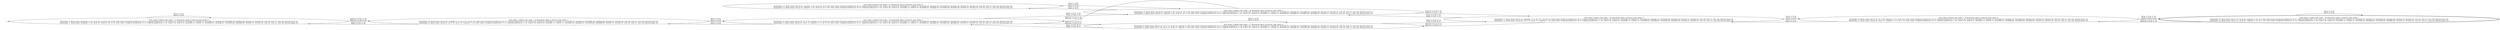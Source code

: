 digraph {
rankdir="LR"
s0[label="state_index=0 global_state_index = 13 abstraction_index=2 abstract_state_index=0
State(index=0, fluent atoms=[(capacity v1 c2), (at p1 l2), (at p2 l1), (at v1 l2)], static atoms=[(capacity-predecessor c0 c1), (capacity-predecessor c1 c2), (road l1 l2), (road l2 l1), (locatable v1), (vehicle v1), (locatable p1), (package p1), (locatable p2), (package p2), (location l1), (location l2), (size c0), (size c1), (size c2)], derived atoms=[])
State(index=1, fluent atoms=[(capacity v1 c2), (at p1 l2), (at p2 l1), (at v1 l1)], static atoms=[(capacity-predecessor c0 c1), (capacity-predecessor c1 c2), (road l1 l2), (road l2 l1), (locatable v1), (vehicle v1), (locatable p1), (package p1), (locatable p2), (package p2), (location l1), (location l2), (size c0), (size c1), (size c2)], derived atoms=[])
"]
s1[label="state_index=1 global_state_index = 14 abstraction_index=2 abstract_state_index=1
State(index=16, fluent atoms=[(at p1 l2), (capacity v1 c1), (at v1 l1), (in p2 v1)], static atoms=[(capacity-predecessor c0 c1), (capacity-predecessor c1 c2), (road l1 l2), (road l2 l1), (locatable v1), (vehicle v1), (locatable p1), (package p1), (locatable p2), (package p2), (location l1), (location l2), (size c0), (size c1), (size c2)], derived atoms=[])
State(index=2, fluent atoms=[(at p2 l1), (at v1 l2), (in p1 v1), (capacity v1 c1)], static atoms=[(capacity-predecessor c0 c1), (capacity-predecessor c1 c2), (road l1 l2), (road l2 l1), (locatable v1), (vehicle v1), (locatable p1), (package p1), (locatable p2), (package p2), (location l1), (location l2), (size c0), (size c1), (size c2)], derived atoms=[])
"]
s2[label="state_index=2 global_state_index = 15 abstraction_index=2 abstract_state_index=2
State(index=15, fluent atoms=[(at p1 l2), (at v1 l2), (capacity v1 c1), (in p2 v1)], static atoms=[(capacity-predecessor c0 c1), (capacity-predecessor c1 c2), (road l1 l2), (road l2 l1), (locatable v1), (vehicle v1), (locatable p1), (package p1), (locatable p2), (package p2), (location l1), (location l2), (size c0), (size c1), (size c2)], derived atoms=[])
State(index=3, fluent atoms=[(at p2 l1), (in p1 v1), (capacity v1 c1), (at v1 l1)], static atoms=[(capacity-predecessor c0 c1), (capacity-predecessor c1 c2), (road l1 l2), (road l2 l1), (locatable v1), (vehicle v1), (locatable p1), (package p1), (locatable p2), (package p2), (location l1), (location l2), (size c0), (size c1), (size c2)], derived atoms=[])
"]
s3[label="state_index=3 global_state_index = 16 abstraction_index=2 abstract_state_index=3
State(index=13, fluent atoms=[(at p2 l2), (capacity v1 c2), (at p1 l2), (at v1 l2)], static atoms=[(capacity-predecessor c0 c1), (capacity-predecessor c1 c2), (road l1 l2), (road l2 l1), (locatable v1), (vehicle v1), (locatable p1), (package p1), (locatable p2), (package p2), (location l1), (location l2), (size c0), (size c1), (size c2)], derived atoms=[])
State(index=4, fluent atoms=[(at p1 l1), (capacity v1 c2), (at p2 l1), (at v1 l1)], static atoms=[(capacity-predecessor c0 c1), (capacity-predecessor c1 c2), (road l1 l2), (road l2 l1), (locatable v1), (vehicle v1), (locatable p1), (package p1), (locatable p2), (package p2), (location l1), (location l2), (size c0), (size c1), (size c2)], derived atoms=[])
"]
s4[label="state_index=4 global_state_index = 17 abstraction_index=2 abstract_state_index=4
State(index=5, fluent atoms=[(in p1 v1), (at v1 l1), (in p2 v1), (capacity v1 c0)], static atoms=[(capacity-predecessor c0 c1), (capacity-predecessor c1 c2), (road l1 l2), (road l2 l1), (locatable v1), (vehicle v1), (locatable p1), (package p1), (locatable p2), (package p2), (location l1), (location l2), (size c0), (size c1), (size c2)], derived atoms=[])
State(index=6, fluent atoms=[(at v1 l2), (in p1 v1), (in p2 v1), (capacity v1 c0)], static atoms=[(capacity-predecessor c0 c1), (capacity-predecessor c1 c2), (road l1 l2), (road l2 l1), (locatable v1), (vehicle v1), (locatable p1), (package p1), (locatable p2), (package p2), (location l1), (location l2), (size c0), (size c1), (size c2)], derived atoms=[])
"]
s5[label="state_index=5 global_state_index = 18 abstraction_index=2 abstract_state_index=5
State(index=7, fluent atoms=[(at p1 l1), (capacity v1 c1), (at v1 l1), (in p2 v1)], static atoms=[(capacity-predecessor c0 c1), (capacity-predecessor c1 c2), (road l1 l2), (road l2 l1), (locatable v1), (vehicle v1), (locatable p1), (package p1), (locatable p2), (package p2), (location l1), (location l2), (size c0), (size c1), (size c2)], derived atoms=[])
State(index=12, fluent atoms=[(at p2 l2), (at v1 l2), (in p1 v1), (capacity v1 c1)], static atoms=[(capacity-predecessor c0 c1), (capacity-predecessor c1 c2), (road l1 l2), (road l2 l1), (locatable v1), (vehicle v1), (locatable p1), (package p1), (locatable p2), (package p2), (location l1), (location l2), (size c0), (size c1), (size c2)], derived atoms=[])
"]
s6[label="state_index=6 global_state_index = 19 abstraction_index=2 abstract_state_index=6
State(index=8, fluent atoms=[(at p1 l1), (at v1 l2), (capacity v1 c1), (in p2 v1)], static atoms=[(capacity-predecessor c0 c1), (capacity-predecessor c1 c2), (road l1 l2), (road l2 l1), (locatable v1), (vehicle v1), (locatable p1), (package p1), (locatable p2), (package p2), (location l1), (location l2), (size c0), (size c1), (size c2)], derived atoms=[])
State(index=11, fluent atoms=[(at p2 l2), (in p1 v1), (capacity v1 c1), (at v1 l1)], static atoms=[(capacity-predecessor c0 c1), (capacity-predecessor c1 c2), (road l1 l2), (road l2 l1), (locatable v1), (vehicle v1), (locatable p1), (package p1), (locatable p2), (package p2), (location l1), (location l2), (size c0), (size c1), (size c2)], derived atoms=[])
"]
s7[peripheries=2,label="state_index=7 global_state_index = 20 abstraction_index=2 abstract_state_index=7
State(index=9, fluent atoms=[(at p1 l1), (at p2 l2), (capacity v1 c2), (at v1 l2)], static atoms=[(capacity-predecessor c0 c1), (capacity-predecessor c1 c2), (road l1 l2), (road l2 l1), (locatable v1), (vehicle v1), (locatable p1), (package p1), (locatable p2), (package p2), (location l1), (location l2), (size c0), (size c1), (size c2)], derived atoms=[])
State(index=10, fluent atoms=[(at p1 l1), (at p2 l2), (capacity v1 c2), (at v1 l1)], static atoms=[(capacity-predecessor c0 c1), (capacity-predecessor c1 c2), (road l1 l2), (road l2 l1), (locatable v1), (vehicle v1), (locatable p1), (package p1), (locatable p2), (package p2), (location l1), (location l2), (size c0), (size c1), (size c2)], derived atoms=[])
"]
s8[label="state_index=8 global_state_index = 21 abstraction_index=2 abstract_state_index=8
State(index=17, fluent atoms=[(at p1 l1), (capacity v1 c2), (at p2 l1), (at v1 l2)], static atoms=[(capacity-predecessor c0 c1), (capacity-predecessor c1 c2), (road l1 l2), (road l2 l1), (locatable v1), (vehicle v1), (locatable p1), (package p1), (locatable p2), (package p2), (location l1), (location l2), (size c0), (size c1), (size c2)], derived atoms=[])
State(index=14, fluent atoms=[(at p2 l2), (capacity v1 c2), (at p1 l2), (at v1 l1)], static atoms=[(capacity-predecessor c0 c1), (capacity-predecessor c1 c2), (road l1 l2), (road l2 l1), (locatable v1), (vehicle v1), (locatable p1), (package p1), (locatable p2), (package p2), (location l1), (location l2), (size c0), (size c1), (size c2)], derived atoms=[])
"]
Dangling [ label = "", style = invis ]
{ rank = same; Dangling }
Dangling -> s0
{ rank = same; s0}
{ rank = same; s1}
{ rank = same; s2,s8}
{ rank = same; s3,s4}
{ rank = same; s5}
{ rank = same; s6}
{ rank = same; s7}
s0->s0 [label="(drive v1 l2 l1)
(drive v1 l1 l2)
"]
s0->s1 [label="(pick-up v1 l2 p1 c1 c2)
(pick-up v1 l1 p2 c1 c2)
"]
s1->s0 [label="(drop v1 l2 p1 c1 c2)
(drop v1 l1 p2 c1 c2)
"]
s1->s2 [label="(drive v1 l2 l1)
(drive v1 l1 l2)
"]
s2->s1 [label="(drive v1 l1 l2)
(drive v1 l2 l1)
"]
s2->s3 [label="(drop v1 l1 p1 c1 c2)
(drop v1 l2 p2 c1 c2)
"]
s2->s4 [label="(pick-up v1 l1 p2 c0 c1)
(pick-up v1 l2 p1 c0 c1)
"]
s3->s2 [label="(pick-up v1 l1 p1 c1 c2)
(pick-up v1 l2 p2 c1 c2)
"]
s3->s5 [label="(pick-up v1 l1 p2 c1 c2)
(pick-up v1 l2 p1 c1 c2)
"]
s3->s8 [label="(drive v1 l1 l2)
(drive v1 l2 l1)
"]
s4->s2 [label="(drop v1 l2 p1 c0 c1)
(drop v1 l1 p2 c0 c1)
"]
s4->s4 [label="(drive v1 l1 l2)
(drive v1 l2 l1)
"]
s4->s5 [label="(drop v1 l2 p2 c0 c1)
(drop v1 l1 p1 c0 c1)
"]
s5->s3 [label="(drop v1 l1 p2 c1 c2)
(drop v1 l2 p1 c1 c2)
"]
s5->s4 [label="(pick-up v1 l1 p1 c0 c1)
(pick-up v1 l2 p2 c0 c1)
"]
s5->s6 [label="(drive v1 l1 l2)
(drive v1 l2 l1)
"]
s6->s5 [label="(drive v1 l1 l2)
(drive v1 l2 l1)
"]
s6->s7 [label="(drop v1 l1 p1 c1 c2)
(drop v1 l2 p2 c1 c2)
"]
s7->s6 [label="(pick-up v1 l1 p1 c1 c2)
(pick-up v1 l2 p2 c1 c2)
"]
s7->s7 [label="(drive v1 l1 l2)
(drive v1 l2 l1)
"]
s8->s3 [label="(drive v1 l1 l2)
(drive v1 l2 l1)
"]
}
